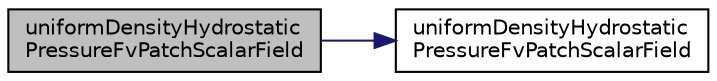 digraph "uniformDensityHydrostaticPressureFvPatchScalarField"
{
  bgcolor="transparent";
  edge [fontname="Helvetica",fontsize="10",labelfontname="Helvetica",labelfontsize="10"];
  node [fontname="Helvetica",fontsize="10",shape=record];
  rankdir="LR";
  Node1 [label="uniformDensityHydrostatic\lPressureFvPatchScalarField",height=0.2,width=0.4,color="black", fillcolor="grey75", style="filled", fontcolor="black"];
  Node1 -> Node2 [color="midnightblue",fontsize="10",style="solid",fontname="Helvetica"];
  Node2 [label="uniformDensityHydrostatic\lPressureFvPatchScalarField",height=0.2,width=0.4,color="black",URL="$a02854.html#af24bf3f9202d3c19b356a34ec027b38c",tooltip="Construct from patch and internal field. "];
}
